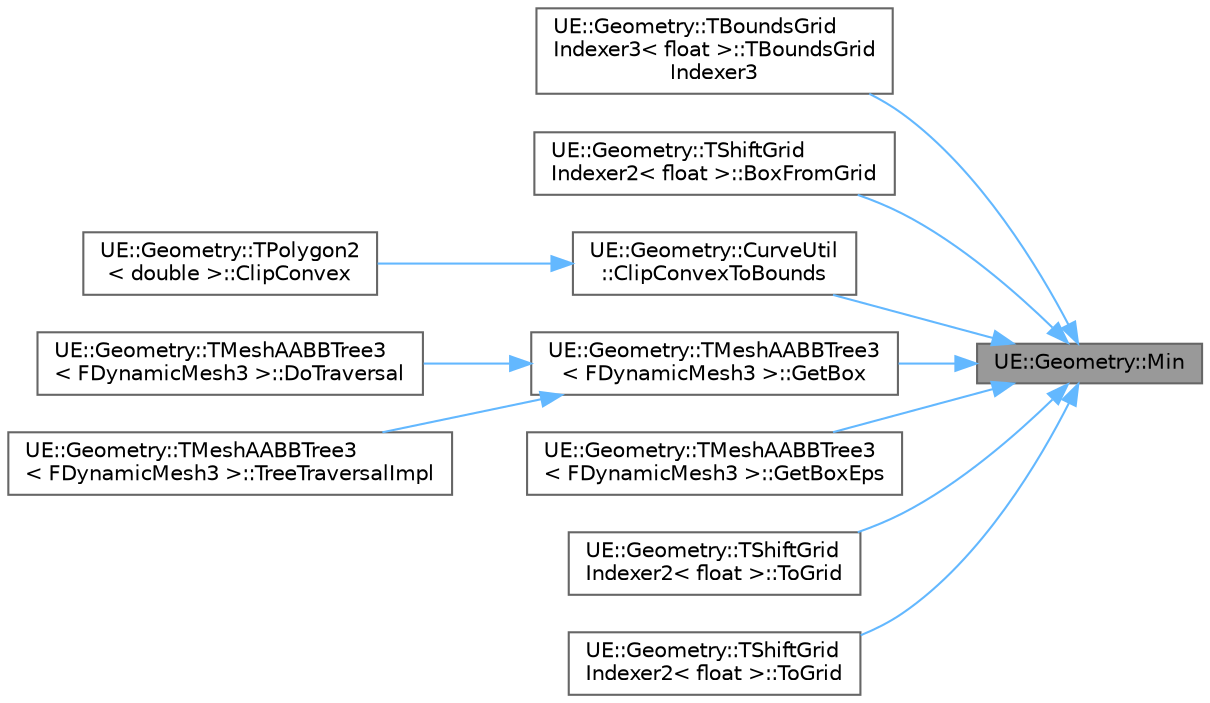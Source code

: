 digraph "UE::Geometry::Min"
{
 // INTERACTIVE_SVG=YES
 // LATEX_PDF_SIZE
  bgcolor="transparent";
  edge [fontname=Helvetica,fontsize=10,labelfontname=Helvetica,labelfontsize=10];
  node [fontname=Helvetica,fontsize=10,shape=box,height=0.2,width=0.4];
  rankdir="RL";
  Node1 [id="Node000001",label="UE::Geometry::Min",height=0.2,width=0.4,color="gray40", fillcolor="grey60", style="filled", fontcolor="black",tooltip=" "];
  Node1 -> Node2 [id="edge1_Node000001_Node000002",dir="back",color="steelblue1",style="solid",tooltip=" "];
  Node2 [id="Node000002",label="UE::Geometry::TBoundsGrid\lIndexer3\< float \>::TBoundsGrid\lIndexer3",height=0.2,width=0.4,color="grey40", fillcolor="white", style="filled",URL="$dc/daa/structUE_1_1Geometry_1_1TBoundsGridIndexer3.html#a52e74dce9cce797f5aa3094cb0d48853",tooltip=" "];
  Node1 -> Node3 [id="edge2_Node000001_Node000003",dir="back",color="steelblue1",style="solid",tooltip=" "];
  Node3 [id="Node000003",label="UE::Geometry::TShiftGrid\lIndexer2\< float \>::BoxFromGrid",height=0.2,width=0.4,color="grey40", fillcolor="white", style="filled",URL="$dd/dd9/structUE_1_1Geometry_1_1TShiftGridIndexer2.html#ad07074c9e9b9fd3cc7caa543b1c9281c",tooltip=" "];
  Node1 -> Node4 [id="edge3_Node000001_Node000004",dir="back",color="steelblue1",style="solid",tooltip=" "];
  Node4 [id="Node000004",label="UE::Geometry::CurveUtil\l::ClipConvexToBounds",height=0.2,width=0.4,color="grey40", fillcolor="white", style="filled",URL="$d7/dd2/namespaceUE_1_1Geometry_1_1CurveUtil.html#ab95013c4572c629b52a53a921a5dc120",tooltip="Use the Sutherland–Hodgman algorithm to clip the vertices to the given bounds Note if the path/polygo..."];
  Node4 -> Node5 [id="edge4_Node000004_Node000005",dir="back",color="steelblue1",style="solid",tooltip=" "];
  Node5 [id="Node000005",label="UE::Geometry::TPolygon2\l\< double \>::ClipConvex",height=0.2,width=0.4,color="grey40", fillcolor="white", style="filled",URL="$d0/df8/classUE_1_1Geometry_1_1TPolygon2.html#a8f14fc0c918d69c0db0f5a214c4e1962",tooltip=" "];
  Node1 -> Node6 [id="edge5_Node000001_Node000006",dir="back",color="steelblue1",style="solid",tooltip=" "];
  Node6 [id="Node000006",label="UE::Geometry::TMeshAABBTree3\l\< FDynamicMesh3 \>::GetBox",height=0.2,width=0.4,color="grey40", fillcolor="white", style="filled",URL="$dc/dc1/classUE_1_1Geometry_1_1TMeshAABBTree3.html#a0d6f2385f3bf6edacdc9fcd057b8d8d3",tooltip=" "];
  Node6 -> Node7 [id="edge6_Node000006_Node000007",dir="back",color="steelblue1",style="solid",tooltip=" "];
  Node7 [id="Node000007",label="UE::Geometry::TMeshAABBTree3\l\< FDynamicMesh3 \>::DoTraversal",height=0.2,width=0.4,color="grey40", fillcolor="white", style="filled",URL="$dc/dc1/classUE_1_1Geometry_1_1TMeshAABBTree3.html#a8c99b42d74ecde7f07088c45a494e8d2",tooltip=" "];
  Node6 -> Node8 [id="edge7_Node000006_Node000008",dir="back",color="steelblue1",style="solid",tooltip=" "];
  Node8 [id="Node000008",label="UE::Geometry::TMeshAABBTree3\l\< FDynamicMesh3 \>::TreeTraversalImpl",height=0.2,width=0.4,color="grey40", fillcolor="white", style="filled",URL="$dc/dc1/classUE_1_1Geometry_1_1TMeshAABBTree3.html#a82c4de66d49d48c884a149516084251d",tooltip=" "];
  Node1 -> Node9 [id="edge8_Node000001_Node000009",dir="back",color="steelblue1",style="solid",tooltip=" "];
  Node9 [id="Node000009",label="UE::Geometry::TMeshAABBTree3\l\< FDynamicMesh3 \>::GetBoxEps",height=0.2,width=0.4,color="grey40", fillcolor="white", style="filled",URL="$dc/dc1/classUE_1_1Geometry_1_1TMeshAABBTree3.html#af4a3e83f0a218813d6592afc19f89ffc",tooltip=" "];
  Node1 -> Node10 [id="edge9_Node000001_Node000010",dir="back",color="steelblue1",style="solid",tooltip=" "];
  Node10 [id="Node000010",label="UE::Geometry::TShiftGrid\lIndexer2\< float \>::ToGrid",height=0.2,width=0.4,color="grey40", fillcolor="white", style="filled",URL="$dd/dd9/structUE_1_1Geometry_1_1TShiftGridIndexer2.html#a77b01bee4703750c5f10a32decfbff3f",tooltip=" "];
  Node1 -> Node11 [id="edge10_Node000001_Node000011",dir="back",color="steelblue1",style="solid",tooltip=" "];
  Node11 [id="Node000011",label="UE::Geometry::TShiftGrid\lIndexer2\< float \>::ToGrid",height=0.2,width=0.4,color="grey40", fillcolor="white", style="filled",URL="$dd/dd9/structUE_1_1Geometry_1_1TShiftGridIndexer2.html#a53958aa89792da5219e66ade1817bdc8",tooltip=" "];
}
